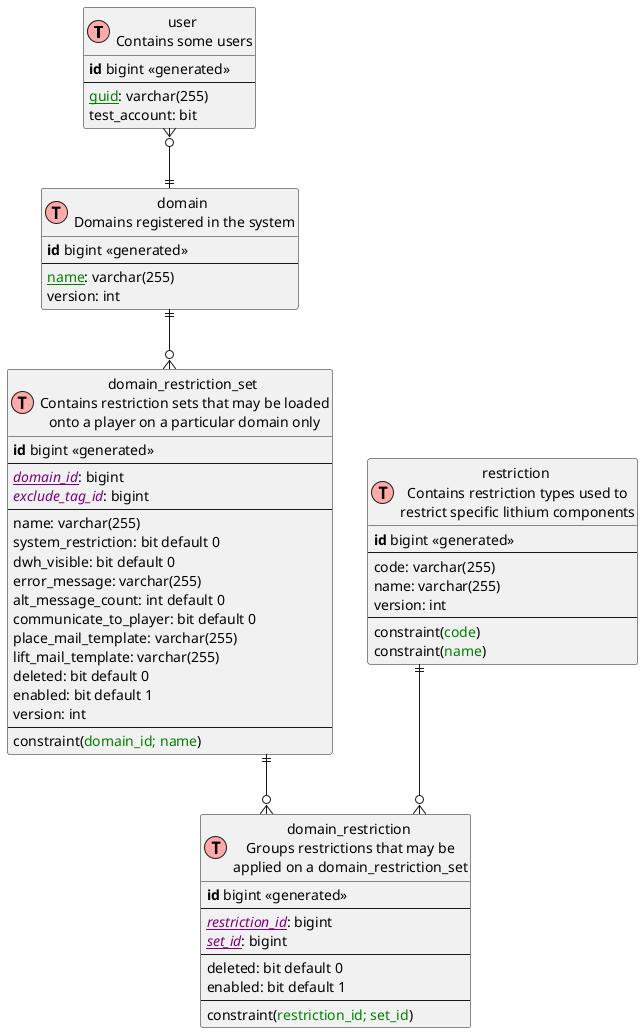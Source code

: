 .lithium_limit ERD (!full schema)
[plantuml]
@startuml
'https://plantuml.com/class-diagram

skinparam linetype ortho
!define T(name,desc) class name as "desc" << (T,#FFAAAA) >>

!define pk(x) <b>x</b>
!define fk(x) <color:purple><i>x</i></color>
!define unique(x) <color:green>x</color>
!define nn(x) <u>x</u>

T(user, "user\n Contains some users") {
  pk(id) bigint <<generated>>
  ---
  nn(unique(guid)): varchar(255)
  test_account: bit
}

T(domain, "domain\n Domains registered in the system") {
  pk(id) bigint <<generated>>
  --
  nn(unique(name)): varchar(255)
  version: int
}

T(domain_restriction_set, "domain_restriction_set\n Contains restriction sets that may be loaded\n onto a player on a particular domain only") {
  pk(id) bigint <<generated>>
  --
  fk(nn(domain_id)): bigint
'  FK to lithium_user.user_category.id
  fk(exclude_tag_id): bigint
  --
  name: varchar(255)
  system_restriction: bit default 0
  dwh_visible: bit default 0
  error_message: varchar(255)
  alt_message_count: int default 0
  communicate_to_player: bit default 0
  place_mail_template: varchar(255)
  lift_mail_template: varchar(255)
  deleted: bit default 0
  enabled: bit default 1
  version: int
  --
  constraint(unique(domain_id; name))
}

T(restriction, "restriction\n Contains restriction types used to\n restrict specific lithium components") {
  pk(id) bigint <<generated>>
  --
  code: varchar(255)
  name: varchar(255)
  version: int
  --
  constraint(unique(code))
  constraint(unique(name))
}

T(domain_restriction, "domain_restriction\n Groups restrictions that may be\n applied on a domain_restriction_set") {
  pk(id) bigint <<generated>>
  --
  fk(nn(restriction_id)): bigint
  fk(nn(set_id)): bigint
  --
  deleted: bit default 0
  enabled: bit default 1
  --
  constraint(unique(restriction_id; set_id))
}

user }o--|| domain
domain ||--o{ domain_restriction_set
domain_restriction_set ||--o{ domain_restriction
restriction ||--o{ domain_restriction
@enduml